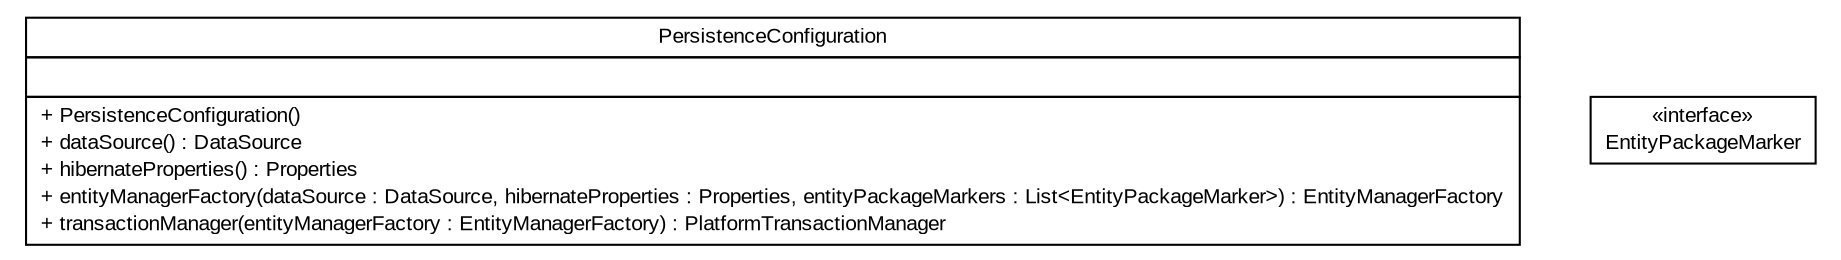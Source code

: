 #!/usr/local/bin/dot
#
# Class diagram 
# Generated by UMLGraph version R5_6 (http://www.umlgraph.org/)
#

digraph G {
	edge [fontname="arial",fontsize=10,labelfontname="arial",labelfontsize=10];
	node [fontname="arial",fontsize=10,shape=plaintext];
	nodesep=0.25;
	ranksep=0.5;
	// br.gov.to.sefaz.persistence.configuration.PersistenceConfiguration
	c833 [label=<<table title="br.gov.to.sefaz.persistence.configuration.PersistenceConfiguration" border="0" cellborder="1" cellspacing="0" cellpadding="2" port="p" href="./PersistenceConfiguration.html">
		<tr><td><table border="0" cellspacing="0" cellpadding="1">
<tr><td align="center" balign="center"> PersistenceConfiguration </td></tr>
		</table></td></tr>
		<tr><td><table border="0" cellspacing="0" cellpadding="1">
<tr><td align="left" balign="left">  </td></tr>
		</table></td></tr>
		<tr><td><table border="0" cellspacing="0" cellpadding="1">
<tr><td align="left" balign="left"> + PersistenceConfiguration() </td></tr>
<tr><td align="left" balign="left"> + dataSource() : DataSource </td></tr>
<tr><td align="left" balign="left"> + hibernateProperties() : Properties </td></tr>
<tr><td align="left" balign="left"> + entityManagerFactory(dataSource : DataSource, hibernateProperties : Properties, entityPackageMarkers : List&lt;EntityPackageMarker&gt;) : EntityManagerFactory </td></tr>
<tr><td align="left" balign="left"> + transactionManager(entityManagerFactory : EntityManagerFactory) : PlatformTransactionManager </td></tr>
		</table></td></tr>
		</table>>, URL="./PersistenceConfiguration.html", fontname="arial", fontcolor="black", fontsize=10.0];
	// br.gov.to.sefaz.persistence.configuration.EntityPackageMarker
	c834 [label=<<table title="br.gov.to.sefaz.persistence.configuration.EntityPackageMarker" border="0" cellborder="1" cellspacing="0" cellpadding="2" port="p" href="./EntityPackageMarker.html">
		<tr><td><table border="0" cellspacing="0" cellpadding="1">
<tr><td align="center" balign="center"> &#171;interface&#187; </td></tr>
<tr><td align="center" balign="center"> EntityPackageMarker </td></tr>
		</table></td></tr>
		</table>>, URL="./EntityPackageMarker.html", fontname="arial", fontcolor="black", fontsize=10.0];
}

